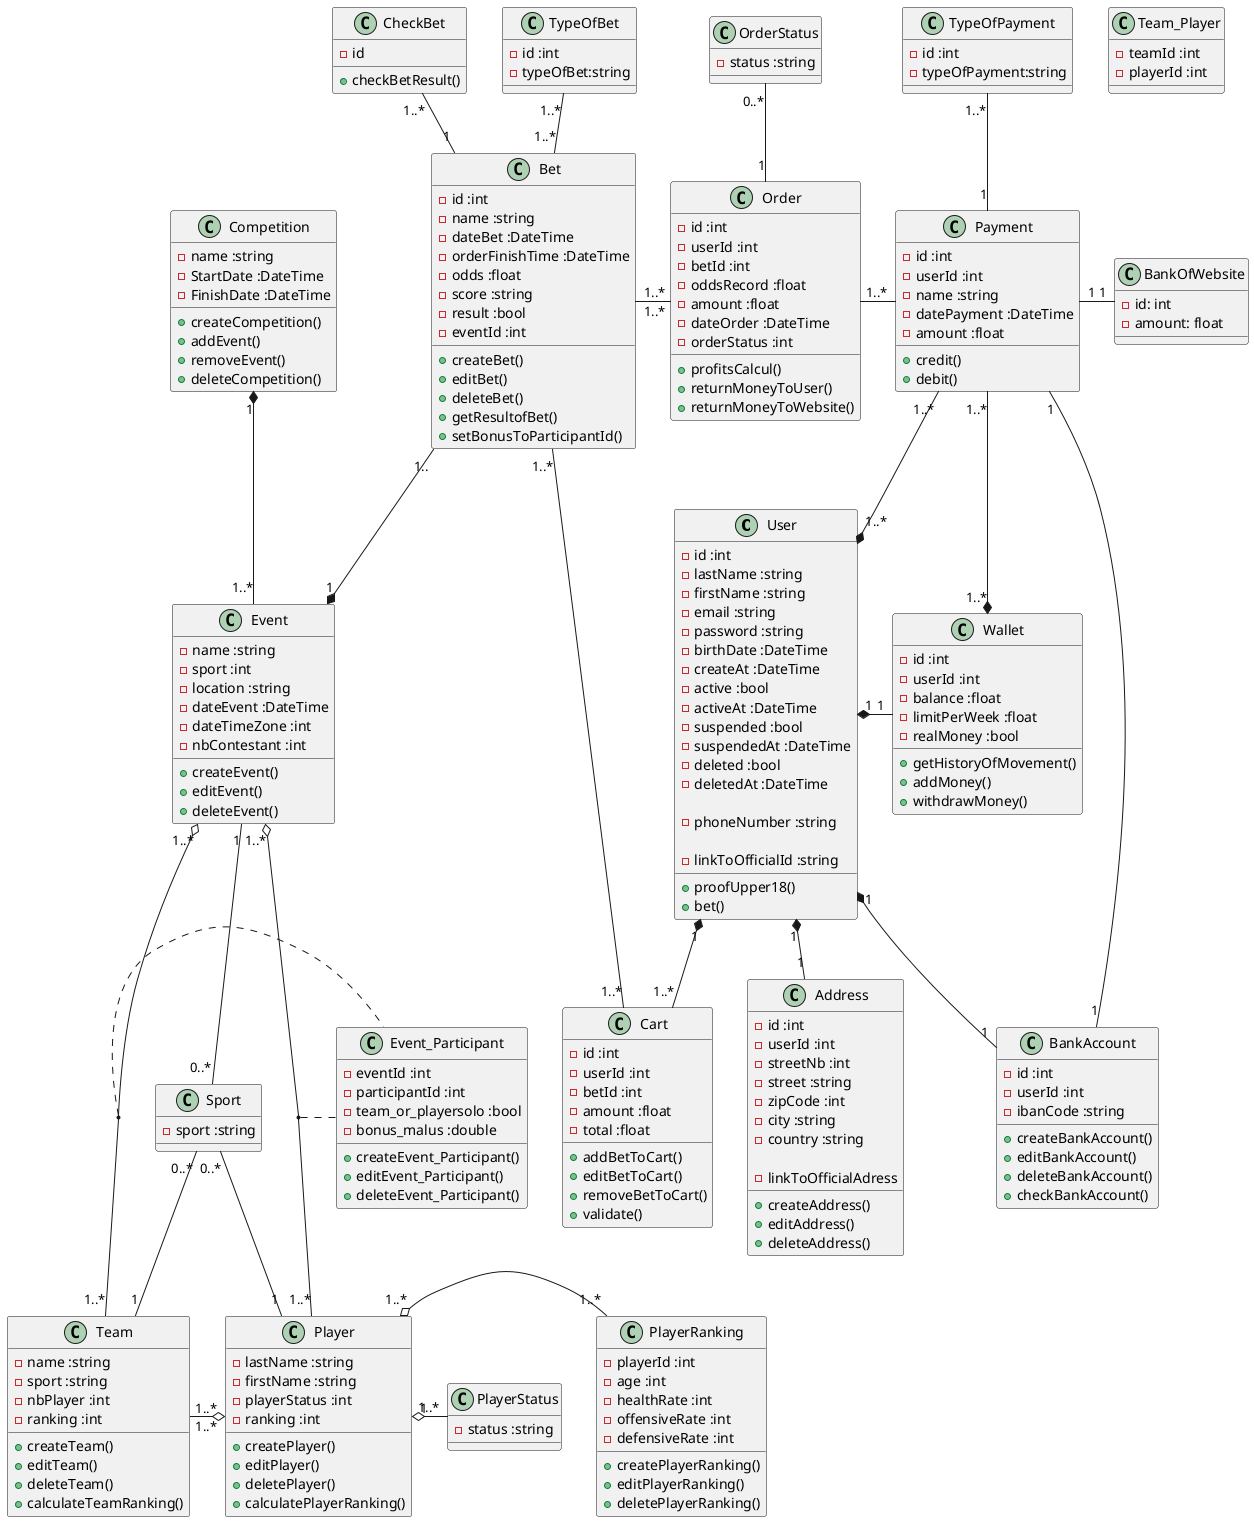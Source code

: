 @startuml parisportif

class User {
    - id :int
    - lastName :string
    - firstName :string
    - email :string
    - password :string
    - birthDate :DateTime
    - createAt :DateTime
    - active :bool
    - activeAt :DateTime
    - suspended :bool
    - suspendedAt :DateTime
    - deleted :bool
    - deletedAt :DateTime

    - phoneNumber :string

    - linkToOfficialId :string

    + proofUpper18()
    + bet()
}



class Address {
    - id :int
    - userId :int
    - streetNb :int
    - street :string
    - zipCode :int
    - city :string
    - country :string

    - linkToOfficialAdress 

    + createAddress()
    + editAddress()
    + deleteAddress()
}

class Wallet {
    - id :int
    - userId :int
    - balance :float
    - limitPerWeek :float
    - realMoney :bool
    
    + getHistoryOfMovement()
    + addMoney()
    + withdrawMoney()
}


class BankAccount {
    - id :int
    - userId :int
    - ibanCode :string

    + createBankAccount()
    + editBankAccount()
    + deleteBankAccount()
    + checkBankAccount()
}

class BankOfWebsite {
    - id: int
    - amount: float
}


class Cart {
    - id :int
    - userId :int
    - betId :int
    - amount :float
    - total :float

    + addBetToCart()
    + editBetToCart()
    + removeBetToCart()
    + validate()
}


class Order {
    - id :int
    - userId :int
    - betId :int
    - oddsRecord :float
    - amount :float
    - dateOrder :DateTime
    - orderStatus :int

    + profitsCalcul()
    + returnMoneyToUser()
    + returnMoneyToWebsite()
}

class OrderStatus {
    - status :string
}

class Bet {
    - id :int
    - name :string
    - dateBet :DateTime
    - orderFinishTime :DateTime
    - odds :float
    - score :string
    - result :bool
    - eventId :int

    + createBet()
    + editBet()
    + deleteBet()
    + getResultofBet()
    + setBonusToParticipantId()
}

class TypeOfBet {
    - id :int
    - typeOfBet:string
}

class CheckBet {
    - id

    + checkBetResult()
}


class Payment {
    - id :int
    - userId :int
    - name :string
    - datePayment :DateTime
    - amount :float

    + credit()
    + debit()
}

class TypeOfPayment {
    - id :int
    - typeOfPayment:string

}

class Event {
    - name :string
    - sport :int
    - location :string
    - dateEvent :DateTime
    - dateTimeZone :int
    - nbContestant :int

    + createEvent()
    + editEvent()
    + deleteEvent()
}


class Sport {
    - sport :string
}


class Event_Participant {
    - eventId :int
    - participantId :int
    - team_or_playersolo :bool
    - bonus_malus :double

    + createEvent_Participant()
    + editEvent_Participant()
    + deleteEvent_Participant()
}

class Team {
    - name :string
    - sport :string
    - nbPlayer :int
    - ranking :int

    + createTeam()
    + editTeam()
    + deleteTeam()
    + calculateTeamRanking()
}

class Player {
    - lastName :string
    - firstName :string
    - playerStatus :int
    - ranking :int

    + createPlayer()
    + editPlayer()
    + deletePlayer()
    + calculatePlayerRanking()
}

class PlayerRanking {
    - playerId :int
    - age :int
    - healthRate :int
    - offensiveRate :int
    - defensiveRate :int

    + createPlayerRanking()
    + editPlayerRanking()
    + deletePlayerRanking()
}

class PlayerStatus {
    - status :string
}

class Team_Player {
    - teamId :int
    - playerId :int
}

class Competition {
    - name :string
    - StartDate :DateTime
    - FinishDate :DateTime

    + createCompetition()
    + addEvent()
    + removeEvent()
    + deleteCompetition()
}

User "1" *-- "1" Address
User "1" *-left- "1" Wallet
User "1" *-- "1..*" Cart
User "1" *-- "1" BankAccount
User "1..*" *-- "1..*" Payment

Payment "1..*" -down-* "1..*" Wallet
Payment "1..*" -left- "Order"
Payment "1" -- "1" BankAccount
Payment "1" -right- "1" BankOfWebsite
Payment "1" -up- "1..*" TypeOfPayment

Cart "1..*" -up- "1..*" Bet

Bet "1..*" -right- "1..*" Order
Bet "1..*" -up- "1..*" TypeOfBet
Bet "1" -up- "1..*" CheckBet


Order "1" -up-  "0..*" OrderStatus



Event "1" *-up- "1.." Bet
Event "1..*" -up-* "1" Competition
Event "1" -- "0..*" Sport
Team "1" -up- "0..*" Sport


Event "1..*" o-- "1..*" Team
(Event, Team) .. Event_Participant
Event "1..*" o-- "1..*" Player
(Event, Player) .left. Event_Participant

Player "1..*" o-left- "1..*" Team
Player "1..*" o-right- "1..*" PlayerRanking
Player "1" o-right- "1..*" PlayerStatus
Player "1" -up- "0..*" Sport


@enduml

